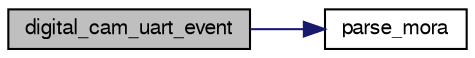 digraph "digital_cam_uart_event"
{
  edge [fontname="FreeSans",fontsize="10",labelfontname="FreeSans",labelfontsize="10"];
  node [fontname="FreeSans",fontsize="10",shape=record];
  rankdir="LR";
  Node1 [label="digital_cam_uart_event",height=0.2,width=0.4,color="black", fillcolor="grey75", style="filled", fontcolor="black"];
  Node1 -> Node2 [color="midnightblue",fontsize="10",style="solid",fontname="FreeSans"];
  Node2 [label="parse_mora",height=0.2,width=0.4,color="black", fillcolor="white", style="filled",URL="$protocol_8c.html#a5f7cfbc8fd7f8f182731620acfa63eee"];
}
